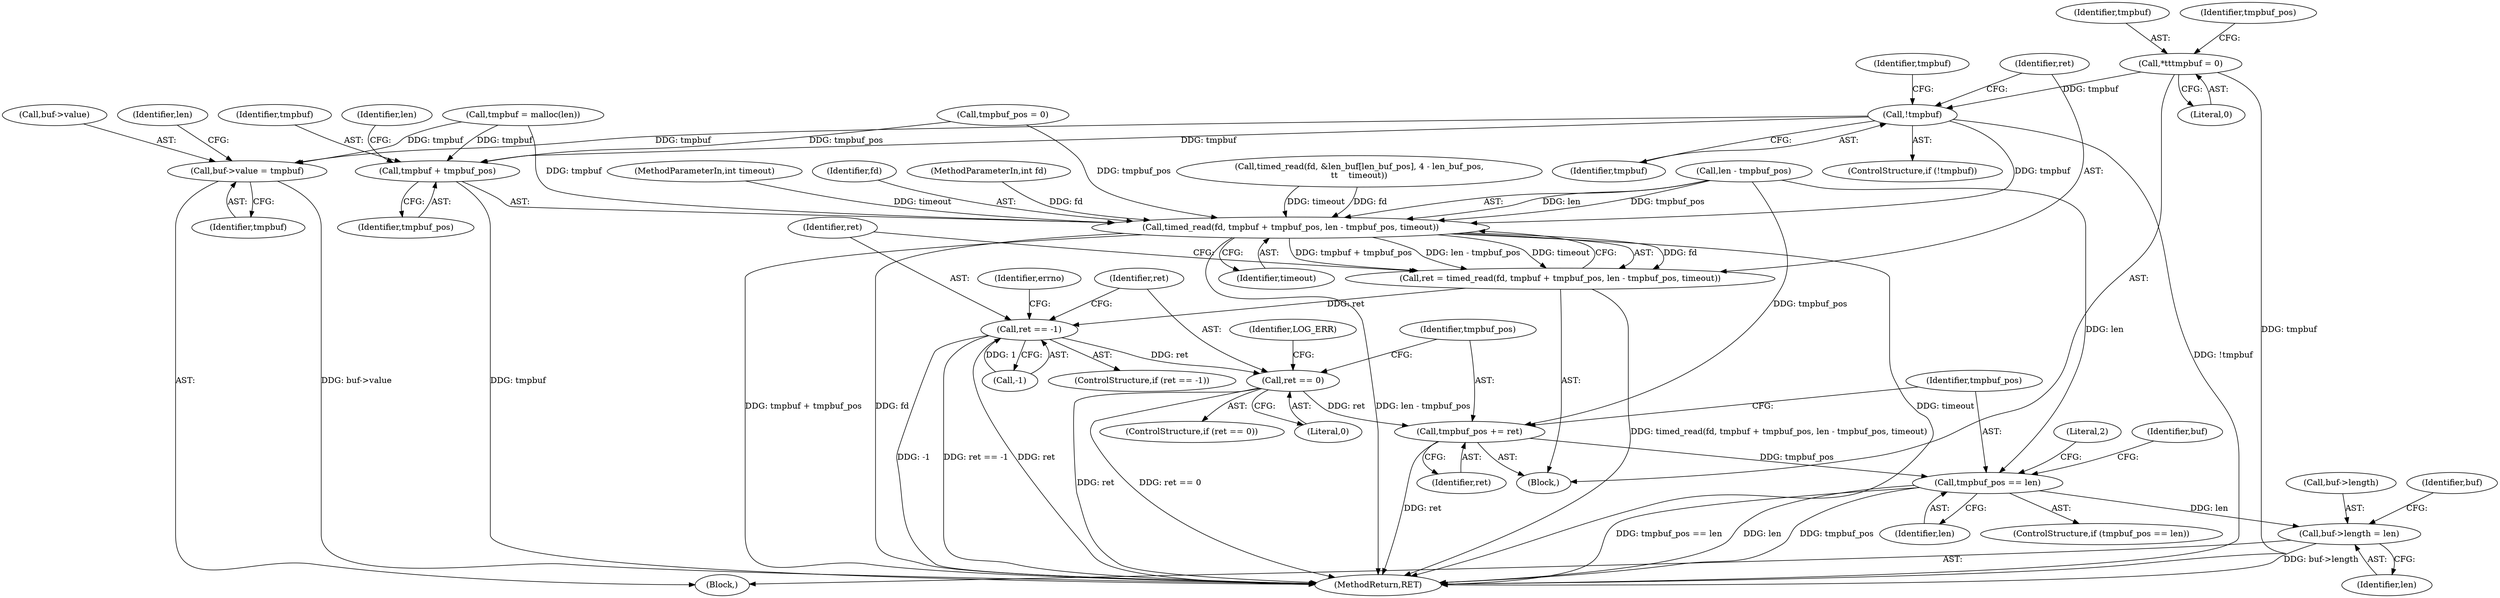 digraph "0_knc_f237f3e09ecbaf59c897f5046538a7b1a3fa40c1_0@pointer" {
"1000123" [label="(Call,*\t\ttmpbuf = 0)"];
"1000232" [label="(Call,!tmpbuf)"];
"1000253" [label="(Call,timed_read(fd, tmpbuf + tmpbuf_pos, len - tmpbuf_pos, timeout))"];
"1000251" [label="(Call,ret = timed_read(fd, tmpbuf + tmpbuf_pos, len - tmpbuf_pos, timeout))"];
"1000263" [label="(Call,ret == -1)"];
"1000289" [label="(Call,ret == 0)"];
"1000301" [label="(Call,tmpbuf_pos += ret)"];
"1000305" [label="(Call,tmpbuf_pos == len)"];
"1000309" [label="(Call,buf->length = len)"];
"1000255" [label="(Call,tmpbuf + tmpbuf_pos)"];
"1000314" [label="(Call,buf->value = tmpbuf)"];
"1000307" [label="(Identifier,len)"];
"1000265" [label="(Call,-1)"];
"1000109" [label="(MethodParameterIn,int timeout)"];
"1000111" [label="(Block,)"];
"1000125" [label="(Literal,0)"];
"1000308" [label="(Block,)"];
"1000302" [label="(Identifier,tmpbuf_pos)"];
"1000291" [label="(Literal,0)"];
"1000340" [label="(Literal,2)"];
"1000303" [label="(Identifier,ret)"];
"1000237" [label="(Call,tmpbuf = malloc(len))"];
"1000232" [label="(Call,!tmpbuf)"];
"1000264" [label="(Identifier,ret)"];
"1000288" [label="(ControlStructure,if (ret == 0))"];
"1000251" [label="(Call,ret = timed_read(fd, tmpbuf + tmpbuf_pos, len - tmpbuf_pos, timeout))"];
"1000315" [label="(Call,buf->value)"];
"1000127" [label="(Call,tmpbuf_pos = 0)"];
"1000253" [label="(Call,timed_read(fd, tmpbuf + tmpbuf_pos, len - tmpbuf_pos, timeout))"];
"1000124" [label="(Identifier,tmpbuf)"];
"1000311" [label="(Identifier,buf)"];
"1000258" [label="(Call,len - tmpbuf_pos)"];
"1000256" [label="(Identifier,tmpbuf)"];
"1000255" [label="(Call,tmpbuf + tmpbuf_pos)"];
"1000123" [label="(Call,*\t\ttmpbuf = 0)"];
"1000304" [label="(ControlStructure,if (tmpbuf_pos == len))"];
"1000254" [label="(Identifier,fd)"];
"1000262" [label="(ControlStructure,if (ret == -1))"];
"1000320" [label="(Identifier,len)"];
"1000301" [label="(Call,tmpbuf_pos += ret)"];
"1000257" [label="(Identifier,tmpbuf_pos)"];
"1000318" [label="(Identifier,tmpbuf)"];
"1000263" [label="(Call,ret == -1)"];
"1000306" [label="(Identifier,tmpbuf_pos)"];
"1000128" [label="(Identifier,tmpbuf_pos)"];
"1000294" [label="(Identifier,LOG_ERR)"];
"1000238" [label="(Identifier,tmpbuf)"];
"1000231" [label="(ControlStructure,if (!tmpbuf))"];
"1000259" [label="(Identifier,len)"];
"1000310" [label="(Call,buf->length)"];
"1000313" [label="(Identifier,len)"];
"1000289" [label="(Call,ret == 0)"];
"1000107" [label="(MethodParameterIn,int fd)"];
"1000261" [label="(Identifier,timeout)"];
"1000341" [label="(MethodReturn,RET)"];
"1000271" [label="(Identifier,errno)"];
"1000252" [label="(Identifier,ret)"];
"1000233" [label="(Identifier,tmpbuf)"];
"1000316" [label="(Identifier,buf)"];
"1000146" [label="(Call,timed_read(fd, &len_buf[len_buf_pos], 4 - len_buf_pos,\n\t\t    timeout))"];
"1000314" [label="(Call,buf->value = tmpbuf)"];
"1000309" [label="(Call,buf->length = len)"];
"1000305" [label="(Call,tmpbuf_pos == len)"];
"1000290" [label="(Identifier,ret)"];
"1000123" -> "1000111"  [label="AST: "];
"1000123" -> "1000125"  [label="CFG: "];
"1000124" -> "1000123"  [label="AST: "];
"1000125" -> "1000123"  [label="AST: "];
"1000128" -> "1000123"  [label="CFG: "];
"1000123" -> "1000341"  [label="DDG: tmpbuf"];
"1000123" -> "1000232"  [label="DDG: tmpbuf"];
"1000232" -> "1000231"  [label="AST: "];
"1000232" -> "1000233"  [label="CFG: "];
"1000233" -> "1000232"  [label="AST: "];
"1000238" -> "1000232"  [label="CFG: "];
"1000252" -> "1000232"  [label="CFG: "];
"1000232" -> "1000341"  [label="DDG: !tmpbuf"];
"1000232" -> "1000253"  [label="DDG: tmpbuf"];
"1000232" -> "1000255"  [label="DDG: tmpbuf"];
"1000232" -> "1000314"  [label="DDG: tmpbuf"];
"1000253" -> "1000251"  [label="AST: "];
"1000253" -> "1000261"  [label="CFG: "];
"1000254" -> "1000253"  [label="AST: "];
"1000255" -> "1000253"  [label="AST: "];
"1000258" -> "1000253"  [label="AST: "];
"1000261" -> "1000253"  [label="AST: "];
"1000251" -> "1000253"  [label="CFG: "];
"1000253" -> "1000341"  [label="DDG: tmpbuf + tmpbuf_pos"];
"1000253" -> "1000341"  [label="DDG: fd"];
"1000253" -> "1000341"  [label="DDG: len - tmpbuf_pos"];
"1000253" -> "1000341"  [label="DDG: timeout"];
"1000253" -> "1000251"  [label="DDG: fd"];
"1000253" -> "1000251"  [label="DDG: tmpbuf + tmpbuf_pos"];
"1000253" -> "1000251"  [label="DDG: len - tmpbuf_pos"];
"1000253" -> "1000251"  [label="DDG: timeout"];
"1000146" -> "1000253"  [label="DDG: fd"];
"1000146" -> "1000253"  [label="DDG: timeout"];
"1000107" -> "1000253"  [label="DDG: fd"];
"1000237" -> "1000253"  [label="DDG: tmpbuf"];
"1000127" -> "1000253"  [label="DDG: tmpbuf_pos"];
"1000258" -> "1000253"  [label="DDG: len"];
"1000258" -> "1000253"  [label="DDG: tmpbuf_pos"];
"1000109" -> "1000253"  [label="DDG: timeout"];
"1000251" -> "1000111"  [label="AST: "];
"1000252" -> "1000251"  [label="AST: "];
"1000264" -> "1000251"  [label="CFG: "];
"1000251" -> "1000341"  [label="DDG: timed_read(fd, tmpbuf + tmpbuf_pos, len - tmpbuf_pos, timeout)"];
"1000251" -> "1000263"  [label="DDG: ret"];
"1000263" -> "1000262"  [label="AST: "];
"1000263" -> "1000265"  [label="CFG: "];
"1000264" -> "1000263"  [label="AST: "];
"1000265" -> "1000263"  [label="AST: "];
"1000271" -> "1000263"  [label="CFG: "];
"1000290" -> "1000263"  [label="CFG: "];
"1000263" -> "1000341"  [label="DDG: -1"];
"1000263" -> "1000341"  [label="DDG: ret == -1"];
"1000263" -> "1000341"  [label="DDG: ret"];
"1000265" -> "1000263"  [label="DDG: 1"];
"1000263" -> "1000289"  [label="DDG: ret"];
"1000289" -> "1000288"  [label="AST: "];
"1000289" -> "1000291"  [label="CFG: "];
"1000290" -> "1000289"  [label="AST: "];
"1000291" -> "1000289"  [label="AST: "];
"1000294" -> "1000289"  [label="CFG: "];
"1000302" -> "1000289"  [label="CFG: "];
"1000289" -> "1000341"  [label="DDG: ret"];
"1000289" -> "1000341"  [label="DDG: ret == 0"];
"1000289" -> "1000301"  [label="DDG: ret"];
"1000301" -> "1000111"  [label="AST: "];
"1000301" -> "1000303"  [label="CFG: "];
"1000302" -> "1000301"  [label="AST: "];
"1000303" -> "1000301"  [label="AST: "];
"1000306" -> "1000301"  [label="CFG: "];
"1000301" -> "1000341"  [label="DDG: ret"];
"1000258" -> "1000301"  [label="DDG: tmpbuf_pos"];
"1000301" -> "1000305"  [label="DDG: tmpbuf_pos"];
"1000305" -> "1000304"  [label="AST: "];
"1000305" -> "1000307"  [label="CFG: "];
"1000306" -> "1000305"  [label="AST: "];
"1000307" -> "1000305"  [label="AST: "];
"1000311" -> "1000305"  [label="CFG: "];
"1000340" -> "1000305"  [label="CFG: "];
"1000305" -> "1000341"  [label="DDG: tmpbuf_pos == len"];
"1000305" -> "1000341"  [label="DDG: len"];
"1000305" -> "1000341"  [label="DDG: tmpbuf_pos"];
"1000258" -> "1000305"  [label="DDG: len"];
"1000305" -> "1000309"  [label="DDG: len"];
"1000309" -> "1000308"  [label="AST: "];
"1000309" -> "1000313"  [label="CFG: "];
"1000310" -> "1000309"  [label="AST: "];
"1000313" -> "1000309"  [label="AST: "];
"1000316" -> "1000309"  [label="CFG: "];
"1000309" -> "1000341"  [label="DDG: buf->length"];
"1000255" -> "1000257"  [label="CFG: "];
"1000256" -> "1000255"  [label="AST: "];
"1000257" -> "1000255"  [label="AST: "];
"1000259" -> "1000255"  [label="CFG: "];
"1000255" -> "1000341"  [label="DDG: tmpbuf"];
"1000237" -> "1000255"  [label="DDG: tmpbuf"];
"1000127" -> "1000255"  [label="DDG: tmpbuf_pos"];
"1000314" -> "1000308"  [label="AST: "];
"1000314" -> "1000318"  [label="CFG: "];
"1000315" -> "1000314"  [label="AST: "];
"1000318" -> "1000314"  [label="AST: "];
"1000320" -> "1000314"  [label="CFG: "];
"1000314" -> "1000341"  [label="DDG: buf->value"];
"1000237" -> "1000314"  [label="DDG: tmpbuf"];
}

